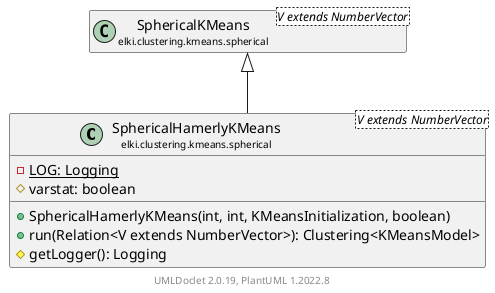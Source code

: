 @startuml
    remove .*\.(Instance|Par|Parameterizer|Factory)$
    set namespaceSeparator none
    hide empty fields
    hide empty methods

    class "<size:14>SphericalHamerlyKMeans\n<size:10>elki.clustering.kmeans.spherical" as elki.clustering.kmeans.spherical.SphericalHamerlyKMeans<V extends NumberVector> [[SphericalHamerlyKMeans.html]] {
        {static} -LOG: Logging
        #varstat: boolean
        +SphericalHamerlyKMeans(int, int, KMeansInitialization, boolean)
        +run(Relation<V extends NumberVector>): Clustering<KMeansModel>
        #getLogger(): Logging
    }

    class "<size:14>SphericalKMeans\n<size:10>elki.clustering.kmeans.spherical" as elki.clustering.kmeans.spherical.SphericalKMeans<V extends NumberVector> [[SphericalKMeans.html]]
    class "<size:14>SphericalHamerlyKMeans.Instance\n<size:10>elki.clustering.kmeans.spherical" as elki.clustering.kmeans.spherical.SphericalHamerlyKMeans.Instance [[SphericalHamerlyKMeans.Instance.html]]
    class "<size:14>SphericalHamerlyKMeans.Par\n<size:10>elki.clustering.kmeans.spherical" as elki.clustering.kmeans.spherical.SphericalHamerlyKMeans.Par<V extends NumberVector> [[SphericalHamerlyKMeans.Par.html]]

    elki.clustering.kmeans.spherical.SphericalKMeans <|-- elki.clustering.kmeans.spherical.SphericalHamerlyKMeans
    elki.clustering.kmeans.spherical.SphericalHamerlyKMeans +-- elki.clustering.kmeans.spherical.SphericalHamerlyKMeans.Instance
    elki.clustering.kmeans.spherical.SphericalHamerlyKMeans +-- elki.clustering.kmeans.spherical.SphericalHamerlyKMeans.Par

    center footer UMLDoclet 2.0.19, PlantUML 1.2022.8
@enduml
